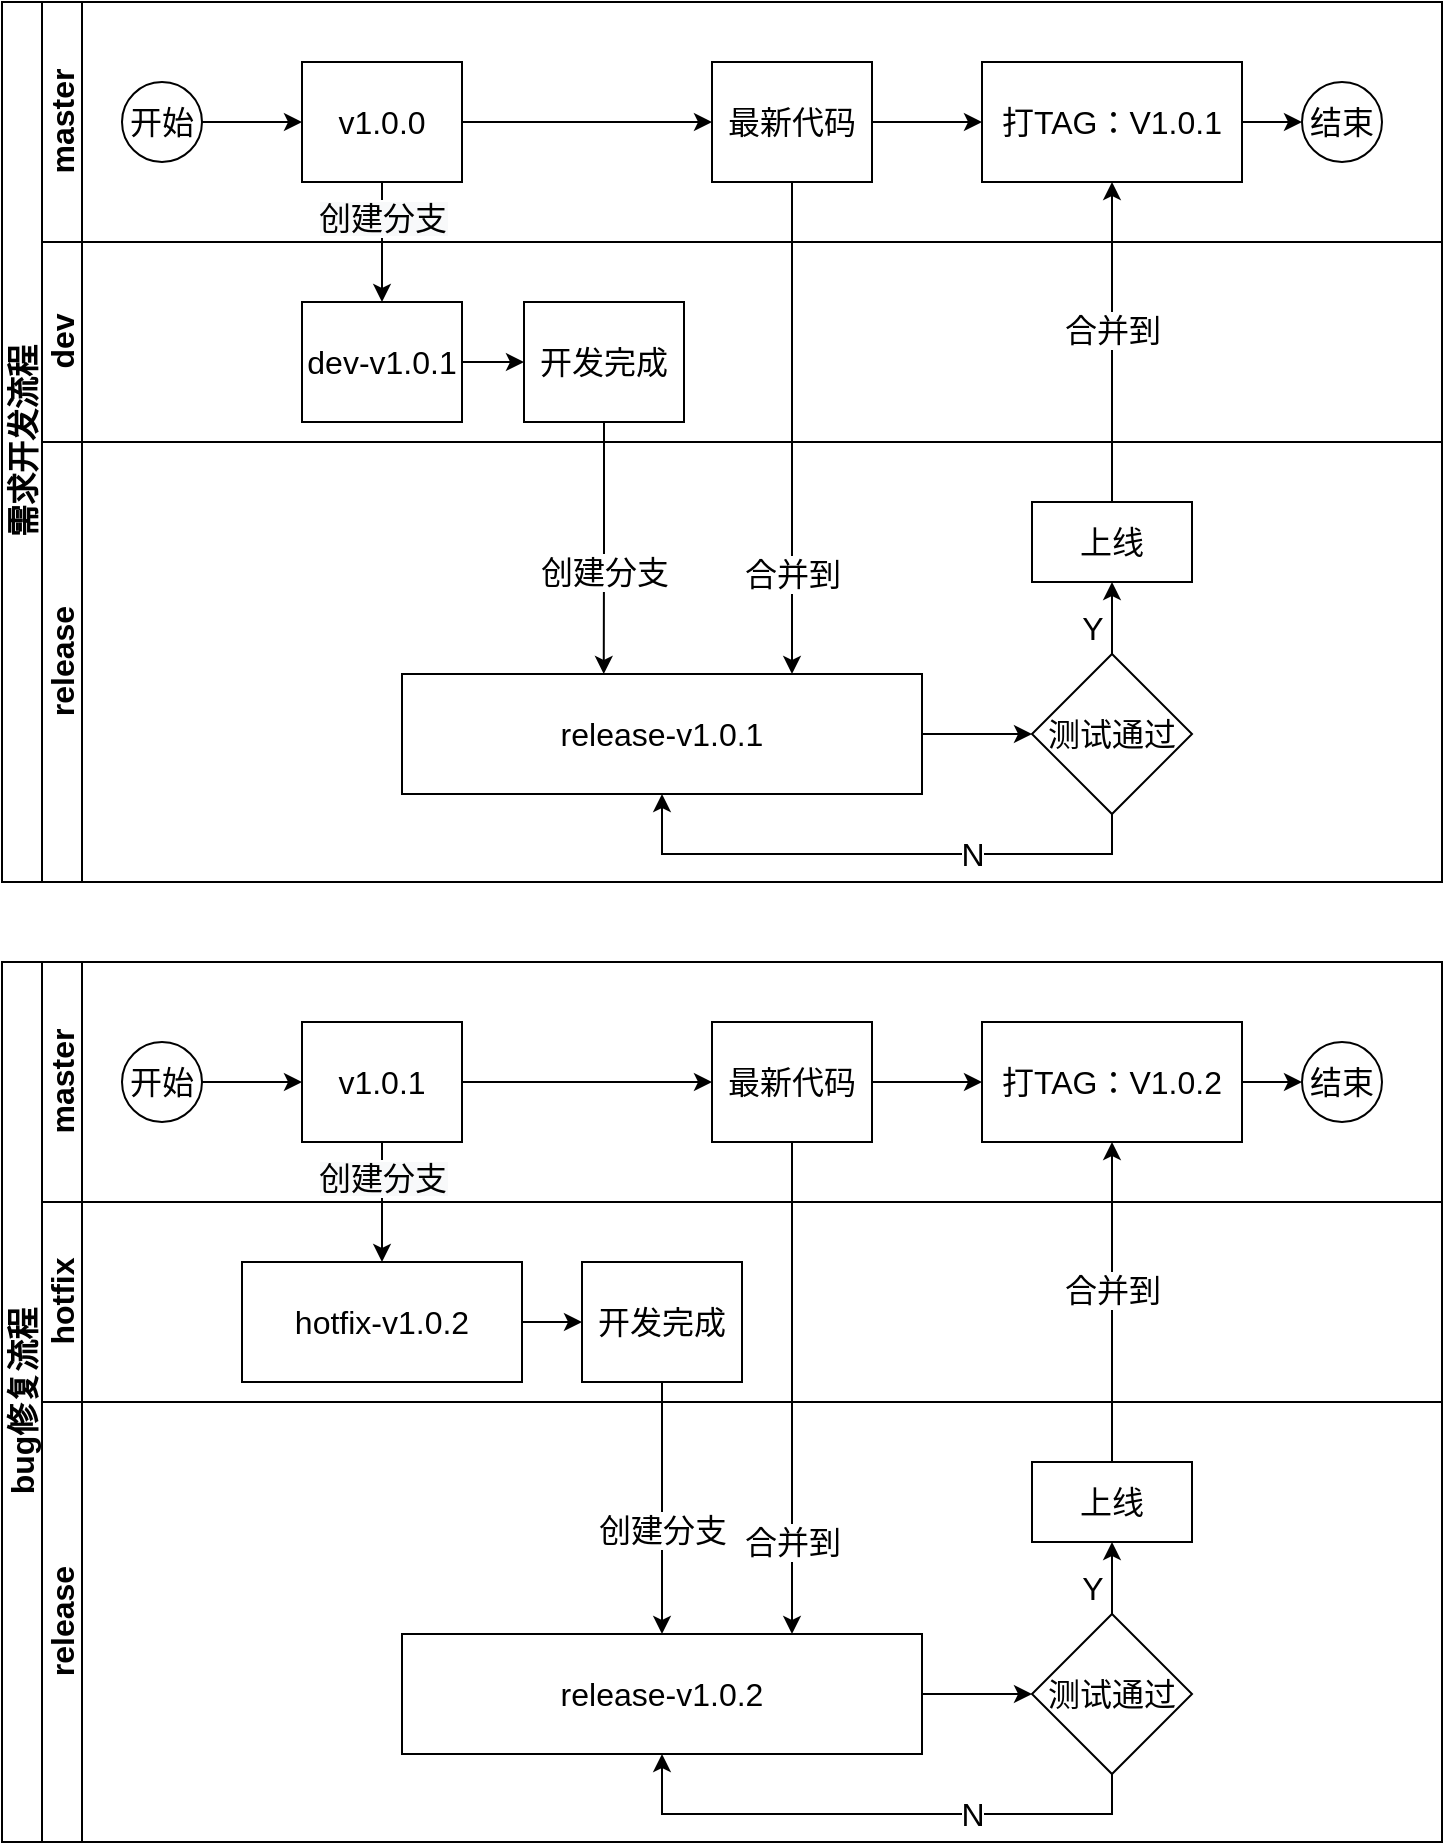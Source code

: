 <mxfile version="24.7.1" type="github" pages="3">
  <diagram name="git分支使用规范" id="rskQGRMWnrVDxciy7Viz">
    <mxGraphModel dx="398" dy="228" grid="1" gridSize="10" guides="1" tooltips="1" connect="1" arrows="1" fold="1" page="1" pageScale="1" pageWidth="827" pageHeight="1169" math="0" shadow="0">
      <root>
        <mxCell id="0" />
        <mxCell id="1" parent="0" />
        <mxCell id="04cMS3mD9hzl0nyuChfc-1" value="需求开发流程" style="swimlane;html=1;childLayout=stackLayout;resizeParent=1;resizeParentMax=0;horizontal=0;startSize=20;horizontalStack=0;fontSize=16;" parent="1" vertex="1">
          <mxGeometry x="20" y="20" width="720" height="440" as="geometry" />
        </mxCell>
        <mxCell id="04cMS3mD9hzl0nyuChfc-2" value="master" style="swimlane;html=1;startSize=20;horizontal=0;fontSize=16;" parent="04cMS3mD9hzl0nyuChfc-1" vertex="1">
          <mxGeometry x="20" width="700" height="120" as="geometry" />
        </mxCell>
        <mxCell id="04cMS3mD9hzl0nyuChfc-3" value="" style="edgeStyle=orthogonalEdgeStyle;rounded=0;orthogonalLoop=1;jettySize=auto;html=1;fontSize=16;" parent="04cMS3mD9hzl0nyuChfc-2" source="04cMS3mD9hzl0nyuChfc-4" target="04cMS3mD9hzl0nyuChfc-6" edge="1">
          <mxGeometry relative="1" as="geometry" />
        </mxCell>
        <mxCell id="04cMS3mD9hzl0nyuChfc-4" value="开始" style="ellipse;whiteSpace=wrap;html=1;fontSize=16;" parent="04cMS3mD9hzl0nyuChfc-2" vertex="1">
          <mxGeometry x="40" y="40" width="40" height="40" as="geometry" />
        </mxCell>
        <mxCell id="04cMS3mD9hzl0nyuChfc-5" style="edgeStyle=orthogonalEdgeStyle;rounded=0;orthogonalLoop=1;jettySize=auto;html=1;fontSize=16;" parent="04cMS3mD9hzl0nyuChfc-2" source="04cMS3mD9hzl0nyuChfc-6" target="04cMS3mD9hzl0nyuChfc-11" edge="1">
          <mxGeometry relative="1" as="geometry" />
        </mxCell>
        <mxCell id="04cMS3mD9hzl0nyuChfc-6" value="v1.0.0" style="rounded=0;whiteSpace=wrap;html=1;fontFamily=Helvetica;fontSize=16;fontColor=#000000;align=center;" parent="04cMS3mD9hzl0nyuChfc-2" vertex="1">
          <mxGeometry x="130" y="30" width="80" height="60" as="geometry" />
        </mxCell>
        <mxCell id="04cMS3mD9hzl0nyuChfc-7" value="" style="edgeStyle=orthogonalEdgeStyle;rounded=0;orthogonalLoop=1;jettySize=auto;html=1;fontSize=16;" parent="04cMS3mD9hzl0nyuChfc-2" source="04cMS3mD9hzl0nyuChfc-8" target="04cMS3mD9hzl0nyuChfc-9" edge="1">
          <mxGeometry relative="1" as="geometry">
            <mxPoint x="570" y="60" as="targetPoint" />
          </mxGeometry>
        </mxCell>
        <mxCell id="04cMS3mD9hzl0nyuChfc-8" value="打TAG：V1.0.1" style="rounded=0;whiteSpace=wrap;html=1;fontFamily=Helvetica;fontSize=16;fontColor=#000000;align=center;" parent="04cMS3mD9hzl0nyuChfc-2" vertex="1">
          <mxGeometry x="470" y="30" width="130" height="60" as="geometry" />
        </mxCell>
        <mxCell id="04cMS3mD9hzl0nyuChfc-9" value="结束" style="ellipse;whiteSpace=wrap;html=1;fontSize=16;" parent="04cMS3mD9hzl0nyuChfc-2" vertex="1">
          <mxGeometry x="630" y="40" width="40" height="40" as="geometry" />
        </mxCell>
        <mxCell id="04cMS3mD9hzl0nyuChfc-10" style="edgeStyle=orthogonalEdgeStyle;rounded=0;orthogonalLoop=1;jettySize=auto;html=1;fontSize=16;" parent="04cMS3mD9hzl0nyuChfc-2" source="04cMS3mD9hzl0nyuChfc-11" target="04cMS3mD9hzl0nyuChfc-8" edge="1">
          <mxGeometry relative="1" as="geometry" />
        </mxCell>
        <mxCell id="04cMS3mD9hzl0nyuChfc-11" value="最新代码" style="rounded=0;whiteSpace=wrap;html=1;fontFamily=Helvetica;fontSize=16;fontColor=#000000;align=center;" parent="04cMS3mD9hzl0nyuChfc-2" vertex="1">
          <mxGeometry x="335" y="30" width="80" height="60" as="geometry" />
        </mxCell>
        <mxCell id="04cMS3mD9hzl0nyuChfc-12" value="dev" style="swimlane;html=1;startSize=20;horizontal=0;fontSize=16;" parent="04cMS3mD9hzl0nyuChfc-1" vertex="1">
          <mxGeometry x="20" y="120" width="700" height="100" as="geometry" />
        </mxCell>
        <mxCell id="04cMS3mD9hzl0nyuChfc-13" style="edgeStyle=orthogonalEdgeStyle;rounded=0;orthogonalLoop=1;jettySize=auto;html=1;fontSize=16;" parent="04cMS3mD9hzl0nyuChfc-12" source="04cMS3mD9hzl0nyuChfc-14" target="04cMS3mD9hzl0nyuChfc-15" edge="1">
          <mxGeometry relative="1" as="geometry" />
        </mxCell>
        <mxCell id="04cMS3mD9hzl0nyuChfc-14" value="dev-v1.0.1" style="rounded=0;whiteSpace=wrap;html=1;fontFamily=Helvetica;fontSize=16;fontColor=#000000;align=center;" parent="04cMS3mD9hzl0nyuChfc-12" vertex="1">
          <mxGeometry x="130" y="30" width="80" height="60" as="geometry" />
        </mxCell>
        <mxCell id="04cMS3mD9hzl0nyuChfc-15" value="开发完成" style="rounded=0;whiteSpace=wrap;html=1;fontFamily=Helvetica;fontSize=16;fontColor=#000000;align=center;" parent="04cMS3mD9hzl0nyuChfc-12" vertex="1">
          <mxGeometry x="241" y="30" width="80" height="60" as="geometry" />
        </mxCell>
        <mxCell id="04cMS3mD9hzl0nyuChfc-16" value="release" style="swimlane;html=1;startSize=20;horizontal=0;fontSize=16;" parent="04cMS3mD9hzl0nyuChfc-1" vertex="1">
          <mxGeometry x="20" y="220" width="700" height="220" as="geometry" />
        </mxCell>
        <mxCell id="04cMS3mD9hzl0nyuChfc-17" value="release-v1.0.1" style="rounded=0;whiteSpace=wrap;html=1;fontFamily=Helvetica;fontSize=16;fontColor=#000000;align=center;" parent="04cMS3mD9hzl0nyuChfc-16" vertex="1">
          <mxGeometry x="180" y="116" width="260" height="60" as="geometry" />
        </mxCell>
        <mxCell id="04cMS3mD9hzl0nyuChfc-18" value="测试通过" style="rhombus;whiteSpace=wrap;html=1;fontColor=#000000;rounded=0;fontSize=16;" parent="04cMS3mD9hzl0nyuChfc-16" vertex="1">
          <mxGeometry x="495" y="106" width="80" height="80" as="geometry" />
        </mxCell>
        <mxCell id="04cMS3mD9hzl0nyuChfc-19" value="" style="edgeStyle=orthogonalEdgeStyle;rounded=0;orthogonalLoop=1;jettySize=auto;html=1;fontSize=16;" parent="04cMS3mD9hzl0nyuChfc-16" source="04cMS3mD9hzl0nyuChfc-17" target="04cMS3mD9hzl0nyuChfc-18" edge="1">
          <mxGeometry relative="1" as="geometry" />
        </mxCell>
        <mxCell id="04cMS3mD9hzl0nyuChfc-20" style="edgeStyle=orthogonalEdgeStyle;rounded=0;orthogonalLoop=1;jettySize=auto;html=1;entryX=0.5;entryY=1;entryDx=0;entryDy=0;exitX=0.5;exitY=1;exitDx=0;exitDy=0;fontSize=16;" parent="04cMS3mD9hzl0nyuChfc-16" source="04cMS3mD9hzl0nyuChfc-18" target="04cMS3mD9hzl0nyuChfc-17" edge="1">
          <mxGeometry relative="1" as="geometry" />
        </mxCell>
        <mxCell id="04cMS3mD9hzl0nyuChfc-21" value="N" style="edgeLabel;html=1;align=center;verticalAlign=middle;resizable=0;points=[];fontSize=16;" parent="04cMS3mD9hzl0nyuChfc-20" connectable="0" vertex="1">
          <mxGeometry x="-0.345" relative="1" as="geometry">
            <mxPoint as="offset" />
          </mxGeometry>
        </mxCell>
        <mxCell id="04cMS3mD9hzl0nyuChfc-22" value="上线" style="rounded=0;whiteSpace=wrap;html=1;fontFamily=Helvetica;fontSize=16;fontColor=#000000;align=center;" parent="04cMS3mD9hzl0nyuChfc-16" vertex="1">
          <mxGeometry x="495" y="30" width="80" height="40" as="geometry" />
        </mxCell>
        <mxCell id="04cMS3mD9hzl0nyuChfc-23" style="edgeStyle=orthogonalEdgeStyle;rounded=0;orthogonalLoop=1;jettySize=auto;html=1;fontSize=16;" parent="04cMS3mD9hzl0nyuChfc-16" source="04cMS3mD9hzl0nyuChfc-18" target="04cMS3mD9hzl0nyuChfc-22" edge="1">
          <mxGeometry relative="1" as="geometry">
            <mxPoint x="535" y="60" as="targetPoint" />
          </mxGeometry>
        </mxCell>
        <mxCell id="04cMS3mD9hzl0nyuChfc-24" value="Y" style="edgeLabel;html=1;align=center;verticalAlign=middle;resizable=0;points=[];fontSize=16;" parent="04cMS3mD9hzl0nyuChfc-23" connectable="0" vertex="1">
          <mxGeometry x="-0.353" y="1" relative="1" as="geometry">
            <mxPoint x="-9" y="1" as="offset" />
          </mxGeometry>
        </mxCell>
        <mxCell id="04cMS3mD9hzl0nyuChfc-25" style="edgeStyle=orthogonalEdgeStyle;rounded=0;orthogonalLoop=1;jettySize=auto;html=1;entryX=0.5;entryY=0;entryDx=0;entryDy=0;fontSize=16;" parent="04cMS3mD9hzl0nyuChfc-1" source="04cMS3mD9hzl0nyuChfc-6" target="04cMS3mD9hzl0nyuChfc-14" edge="1">
          <mxGeometry relative="1" as="geometry" />
        </mxCell>
        <mxCell id="04cMS3mD9hzl0nyuChfc-26" value="&lt;span style=&quot;background-color: rgb(248, 249, 250);&quot;&gt;创建分支&lt;/span&gt;" style="edgeLabel;html=1;align=center;verticalAlign=middle;resizable=0;points=[];fontSize=16;" parent="04cMS3mD9hzl0nyuChfc-25" connectable="0" vertex="1">
          <mxGeometry x="-0.424" relative="1" as="geometry">
            <mxPoint as="offset" />
          </mxGeometry>
        </mxCell>
        <mxCell id="04cMS3mD9hzl0nyuChfc-27" style="edgeStyle=orthogonalEdgeStyle;rounded=0;orthogonalLoop=1;jettySize=auto;html=1;fontSize=16;exitX=0.5;exitY=1;exitDx=0;exitDy=0;entryX=0.388;entryY=0;entryDx=0;entryDy=0;entryPerimeter=0;" parent="04cMS3mD9hzl0nyuChfc-1" source="04cMS3mD9hzl0nyuChfc-15" target="04cMS3mD9hzl0nyuChfc-17" edge="1">
          <mxGeometry relative="1" as="geometry">
            <mxPoint x="440" y="300" as="targetPoint" />
          </mxGeometry>
        </mxCell>
        <mxCell id="04cMS3mD9hzl0nyuChfc-28" value="创建分支" style="edgeLabel;html=1;align=center;verticalAlign=middle;resizable=0;points=[];fontSize=16;" parent="04cMS3mD9hzl0nyuChfc-27" connectable="0" vertex="1">
          <mxGeometry x="0.226" relative="1" as="geometry">
            <mxPoint y="-3" as="offset" />
          </mxGeometry>
        </mxCell>
        <mxCell id="04cMS3mD9hzl0nyuChfc-29" style="edgeStyle=orthogonalEdgeStyle;rounded=0;orthogonalLoop=1;jettySize=auto;html=1;fontSize=16;entryX=0.75;entryY=0;entryDx=0;entryDy=0;" parent="04cMS3mD9hzl0nyuChfc-1" source="04cMS3mD9hzl0nyuChfc-11" target="04cMS3mD9hzl0nyuChfc-17" edge="1">
          <mxGeometry relative="1" as="geometry">
            <mxPoint x="380" y="310" as="targetPoint" />
          </mxGeometry>
        </mxCell>
        <mxCell id="04cMS3mD9hzl0nyuChfc-30" value="合并到" style="edgeLabel;html=1;align=center;verticalAlign=middle;resizable=0;points=[];fontSize=16;" parent="04cMS3mD9hzl0nyuChfc-29" connectable="0" vertex="1">
          <mxGeometry x="-0.882" y="1" relative="1" as="geometry">
            <mxPoint x="-1" y="181" as="offset" />
          </mxGeometry>
        </mxCell>
        <mxCell id="04cMS3mD9hzl0nyuChfc-31" style="edgeStyle=orthogonalEdgeStyle;rounded=0;orthogonalLoop=1;jettySize=auto;html=1;fontSize=16;" parent="04cMS3mD9hzl0nyuChfc-1" source="04cMS3mD9hzl0nyuChfc-22" target="04cMS3mD9hzl0nyuChfc-8" edge="1">
          <mxGeometry relative="1" as="geometry" />
        </mxCell>
        <mxCell id="04cMS3mD9hzl0nyuChfc-32" value="合并到" style="edgeLabel;html=1;align=center;verticalAlign=middle;resizable=0;points=[];fontSize=16;" parent="04cMS3mD9hzl0nyuChfc-31" connectable="0" vertex="1">
          <mxGeometry x="0.079" relative="1" as="geometry">
            <mxPoint as="offset" />
          </mxGeometry>
        </mxCell>
        <mxCell id="04cMS3mD9hzl0nyuChfc-33" value="bug修复流程" style="swimlane;html=1;childLayout=stackLayout;resizeParent=1;resizeParentMax=0;horizontal=0;startSize=20;horizontalStack=0;fontSize=16;" parent="1" vertex="1">
          <mxGeometry x="20" y="500" width="720" height="440" as="geometry" />
        </mxCell>
        <mxCell id="04cMS3mD9hzl0nyuChfc-34" value="master" style="swimlane;html=1;startSize=20;horizontal=0;fontSize=16;" parent="04cMS3mD9hzl0nyuChfc-33" vertex="1">
          <mxGeometry x="20" width="700" height="120" as="geometry" />
        </mxCell>
        <mxCell id="04cMS3mD9hzl0nyuChfc-35" value="" style="edgeStyle=orthogonalEdgeStyle;rounded=0;orthogonalLoop=1;jettySize=auto;html=1;fontSize=16;" parent="04cMS3mD9hzl0nyuChfc-34" source="04cMS3mD9hzl0nyuChfc-36" target="04cMS3mD9hzl0nyuChfc-38" edge="1">
          <mxGeometry relative="1" as="geometry" />
        </mxCell>
        <mxCell id="04cMS3mD9hzl0nyuChfc-36" value="开始" style="ellipse;whiteSpace=wrap;html=1;fontSize=16;" parent="04cMS3mD9hzl0nyuChfc-34" vertex="1">
          <mxGeometry x="40" y="40" width="40" height="40" as="geometry" />
        </mxCell>
        <mxCell id="04cMS3mD9hzl0nyuChfc-37" style="edgeStyle=orthogonalEdgeStyle;rounded=0;orthogonalLoop=1;jettySize=auto;html=1;fontSize=16;" parent="04cMS3mD9hzl0nyuChfc-34" source="04cMS3mD9hzl0nyuChfc-38" target="04cMS3mD9hzl0nyuChfc-43" edge="1">
          <mxGeometry relative="1" as="geometry" />
        </mxCell>
        <mxCell id="04cMS3mD9hzl0nyuChfc-38" value="v1.0.1" style="rounded=0;whiteSpace=wrap;html=1;fontFamily=Helvetica;fontSize=16;fontColor=#000000;align=center;" parent="04cMS3mD9hzl0nyuChfc-34" vertex="1">
          <mxGeometry x="130" y="30" width="80" height="60" as="geometry" />
        </mxCell>
        <mxCell id="04cMS3mD9hzl0nyuChfc-39" value="" style="edgeStyle=orthogonalEdgeStyle;rounded=0;orthogonalLoop=1;jettySize=auto;html=1;fontSize=16;" parent="04cMS3mD9hzl0nyuChfc-34" source="04cMS3mD9hzl0nyuChfc-40" target="04cMS3mD9hzl0nyuChfc-41" edge="1">
          <mxGeometry relative="1" as="geometry">
            <mxPoint x="570" y="60" as="targetPoint" />
          </mxGeometry>
        </mxCell>
        <mxCell id="04cMS3mD9hzl0nyuChfc-40" value="打TAG：V1.0.2" style="rounded=0;whiteSpace=wrap;html=1;fontFamily=Helvetica;fontSize=16;fontColor=#000000;align=center;" parent="04cMS3mD9hzl0nyuChfc-34" vertex="1">
          <mxGeometry x="470" y="30" width="130" height="60" as="geometry" />
        </mxCell>
        <mxCell id="04cMS3mD9hzl0nyuChfc-41" value="结束" style="ellipse;whiteSpace=wrap;html=1;fontSize=16;" parent="04cMS3mD9hzl0nyuChfc-34" vertex="1">
          <mxGeometry x="630" y="40" width="40" height="40" as="geometry" />
        </mxCell>
        <mxCell id="04cMS3mD9hzl0nyuChfc-42" style="edgeStyle=orthogonalEdgeStyle;rounded=0;orthogonalLoop=1;jettySize=auto;html=1;fontSize=16;" parent="04cMS3mD9hzl0nyuChfc-34" source="04cMS3mD9hzl0nyuChfc-43" target="04cMS3mD9hzl0nyuChfc-40" edge="1">
          <mxGeometry relative="1" as="geometry" />
        </mxCell>
        <mxCell id="04cMS3mD9hzl0nyuChfc-43" value="最新代码" style="rounded=0;whiteSpace=wrap;html=1;fontFamily=Helvetica;fontSize=16;fontColor=#000000;align=center;" parent="04cMS3mD9hzl0nyuChfc-34" vertex="1">
          <mxGeometry x="335" y="30" width="80" height="60" as="geometry" />
        </mxCell>
        <mxCell id="04cMS3mD9hzl0nyuChfc-44" value="hotfix" style="swimlane;html=1;startSize=20;horizontal=0;fontSize=16;" parent="04cMS3mD9hzl0nyuChfc-33" vertex="1">
          <mxGeometry x="20" y="120" width="700" height="100" as="geometry" />
        </mxCell>
        <mxCell id="04cMS3mD9hzl0nyuChfc-45" style="edgeStyle=orthogonalEdgeStyle;rounded=0;orthogonalLoop=1;jettySize=auto;html=1;fontSize=16;" parent="04cMS3mD9hzl0nyuChfc-44" source="04cMS3mD9hzl0nyuChfc-46" target="04cMS3mD9hzl0nyuChfc-47" edge="1">
          <mxGeometry relative="1" as="geometry" />
        </mxCell>
        <mxCell id="04cMS3mD9hzl0nyuChfc-46" value="hotfix-v1.0.2" style="rounded=0;whiteSpace=wrap;html=1;fontFamily=Helvetica;fontSize=16;fontColor=#000000;align=center;" parent="04cMS3mD9hzl0nyuChfc-44" vertex="1">
          <mxGeometry x="100" y="30" width="140" height="60" as="geometry" />
        </mxCell>
        <mxCell id="04cMS3mD9hzl0nyuChfc-47" value="开发完成" style="rounded=0;whiteSpace=wrap;html=1;fontFamily=Helvetica;fontSize=16;fontColor=#000000;align=center;" parent="04cMS3mD9hzl0nyuChfc-44" vertex="1">
          <mxGeometry x="270" y="30" width="80" height="60" as="geometry" />
        </mxCell>
        <mxCell id="04cMS3mD9hzl0nyuChfc-48" value="release" style="swimlane;html=1;startSize=20;horizontal=0;fontSize=16;" parent="04cMS3mD9hzl0nyuChfc-33" vertex="1">
          <mxGeometry x="20" y="220" width="700" height="220" as="geometry" />
        </mxCell>
        <mxCell id="04cMS3mD9hzl0nyuChfc-49" value="release-v1.0.2" style="rounded=0;whiteSpace=wrap;html=1;fontFamily=Helvetica;fontSize=16;fontColor=#000000;align=center;" parent="04cMS3mD9hzl0nyuChfc-48" vertex="1">
          <mxGeometry x="180" y="116" width="260" height="60" as="geometry" />
        </mxCell>
        <mxCell id="04cMS3mD9hzl0nyuChfc-50" value="测试通过" style="rhombus;whiteSpace=wrap;html=1;fontColor=#000000;rounded=0;fontSize=16;" parent="04cMS3mD9hzl0nyuChfc-48" vertex="1">
          <mxGeometry x="495" y="106" width="80" height="80" as="geometry" />
        </mxCell>
        <mxCell id="04cMS3mD9hzl0nyuChfc-51" value="" style="edgeStyle=orthogonalEdgeStyle;rounded=0;orthogonalLoop=1;jettySize=auto;html=1;fontSize=16;" parent="04cMS3mD9hzl0nyuChfc-48" source="04cMS3mD9hzl0nyuChfc-49" target="04cMS3mD9hzl0nyuChfc-50" edge="1">
          <mxGeometry relative="1" as="geometry" />
        </mxCell>
        <mxCell id="04cMS3mD9hzl0nyuChfc-52" style="edgeStyle=orthogonalEdgeStyle;rounded=0;orthogonalLoop=1;jettySize=auto;html=1;entryX=0.5;entryY=1;entryDx=0;entryDy=0;exitX=0.5;exitY=1;exitDx=0;exitDy=0;fontSize=16;" parent="04cMS3mD9hzl0nyuChfc-48" source="04cMS3mD9hzl0nyuChfc-50" target="04cMS3mD9hzl0nyuChfc-49" edge="1">
          <mxGeometry relative="1" as="geometry" />
        </mxCell>
        <mxCell id="04cMS3mD9hzl0nyuChfc-53" value="N" style="edgeLabel;html=1;align=center;verticalAlign=middle;resizable=0;points=[];fontSize=16;" parent="04cMS3mD9hzl0nyuChfc-52" connectable="0" vertex="1">
          <mxGeometry x="-0.345" relative="1" as="geometry">
            <mxPoint as="offset" />
          </mxGeometry>
        </mxCell>
        <mxCell id="04cMS3mD9hzl0nyuChfc-54" value="上线" style="rounded=0;whiteSpace=wrap;html=1;fontFamily=Helvetica;fontSize=16;fontColor=#000000;align=center;" parent="04cMS3mD9hzl0nyuChfc-48" vertex="1">
          <mxGeometry x="495" y="30" width="80" height="40" as="geometry" />
        </mxCell>
        <mxCell id="04cMS3mD9hzl0nyuChfc-55" style="edgeStyle=orthogonalEdgeStyle;rounded=0;orthogonalLoop=1;jettySize=auto;html=1;fontSize=16;" parent="04cMS3mD9hzl0nyuChfc-48" source="04cMS3mD9hzl0nyuChfc-50" target="04cMS3mD9hzl0nyuChfc-54" edge="1">
          <mxGeometry relative="1" as="geometry">
            <mxPoint x="535" y="60" as="targetPoint" />
          </mxGeometry>
        </mxCell>
        <mxCell id="04cMS3mD9hzl0nyuChfc-56" value="Y" style="edgeLabel;html=1;align=center;verticalAlign=middle;resizable=0;points=[];fontSize=16;" parent="04cMS3mD9hzl0nyuChfc-55" connectable="0" vertex="1">
          <mxGeometry x="-0.353" y="1" relative="1" as="geometry">
            <mxPoint x="-9" y="1" as="offset" />
          </mxGeometry>
        </mxCell>
        <mxCell id="04cMS3mD9hzl0nyuChfc-57" style="edgeStyle=orthogonalEdgeStyle;rounded=0;orthogonalLoop=1;jettySize=auto;html=1;entryX=0.5;entryY=0;entryDx=0;entryDy=0;fontSize=16;" parent="04cMS3mD9hzl0nyuChfc-33" source="04cMS3mD9hzl0nyuChfc-38" target="04cMS3mD9hzl0nyuChfc-46" edge="1">
          <mxGeometry relative="1" as="geometry" />
        </mxCell>
        <mxCell id="04cMS3mD9hzl0nyuChfc-58" value="&lt;span style=&quot;background-color: rgb(248, 249, 250);&quot;&gt;创建分支&lt;/span&gt;" style="edgeLabel;html=1;align=center;verticalAlign=middle;resizable=0;points=[];fontSize=16;" parent="04cMS3mD9hzl0nyuChfc-57" connectable="0" vertex="1">
          <mxGeometry x="-0.424" relative="1" as="geometry">
            <mxPoint as="offset" />
          </mxGeometry>
        </mxCell>
        <mxCell id="04cMS3mD9hzl0nyuChfc-59" style="edgeStyle=orthogonalEdgeStyle;rounded=0;orthogonalLoop=1;jettySize=auto;html=1;fontSize=16;exitX=0.5;exitY=1;exitDx=0;exitDy=0;entryX=0.5;entryY=0;entryDx=0;entryDy=0;" parent="04cMS3mD9hzl0nyuChfc-33" source="04cMS3mD9hzl0nyuChfc-47" target="04cMS3mD9hzl0nyuChfc-49" edge="1">
          <mxGeometry relative="1" as="geometry">
            <mxPoint x="440" y="300" as="targetPoint" />
          </mxGeometry>
        </mxCell>
        <mxCell id="04cMS3mD9hzl0nyuChfc-60" value="创建分支" style="edgeLabel;html=1;align=center;verticalAlign=middle;resizable=0;points=[];fontSize=16;" parent="04cMS3mD9hzl0nyuChfc-59" connectable="0" vertex="1">
          <mxGeometry x="0.226" relative="1" as="geometry">
            <mxPoint y="-3" as="offset" />
          </mxGeometry>
        </mxCell>
        <mxCell id="04cMS3mD9hzl0nyuChfc-61" style="edgeStyle=orthogonalEdgeStyle;rounded=0;orthogonalLoop=1;jettySize=auto;html=1;fontSize=16;entryX=0.75;entryY=0;entryDx=0;entryDy=0;" parent="04cMS3mD9hzl0nyuChfc-33" source="04cMS3mD9hzl0nyuChfc-43" target="04cMS3mD9hzl0nyuChfc-49" edge="1">
          <mxGeometry relative="1" as="geometry">
            <mxPoint x="300" y="310" as="targetPoint" />
          </mxGeometry>
        </mxCell>
        <mxCell id="sAHrR6sah8qVuX92k9uk-2" value="&lt;font style=&quot;font-size: 16px;&quot;&gt;合并到&lt;/font&gt;" style="edgeLabel;html=1;align=center;verticalAlign=middle;resizable=0;points=[];" vertex="1" connectable="0" parent="04cMS3mD9hzl0nyuChfc-61">
          <mxGeometry x="0.62" relative="1" as="geometry">
            <mxPoint as="offset" />
          </mxGeometry>
        </mxCell>
        <mxCell id="04cMS3mD9hzl0nyuChfc-63" style="edgeStyle=orthogonalEdgeStyle;rounded=0;orthogonalLoop=1;jettySize=auto;html=1;fontSize=16;" parent="04cMS3mD9hzl0nyuChfc-33" source="04cMS3mD9hzl0nyuChfc-54" target="04cMS3mD9hzl0nyuChfc-40" edge="1">
          <mxGeometry relative="1" as="geometry" />
        </mxCell>
        <mxCell id="04cMS3mD9hzl0nyuChfc-64" value="合并到" style="edgeLabel;html=1;align=center;verticalAlign=middle;resizable=0;points=[];fontSize=16;" parent="04cMS3mD9hzl0nyuChfc-63" connectable="0" vertex="1">
          <mxGeometry x="0.079" relative="1" as="geometry">
            <mxPoint as="offset" />
          </mxGeometry>
        </mxCell>
      </root>
    </mxGraphModel>
  </diagram>
  <diagram id="eTn2JK1tleEb0GhrLIuL" name="研发流程">
    <mxGraphModel dx="989" dy="-603" grid="1" gridSize="10" guides="1" tooltips="1" connect="1" arrows="1" fold="1" page="1" pageScale="1" pageWidth="827" pageHeight="1169" math="0" shadow="0">
      <root>
        <mxCell id="0" />
        <mxCell id="1" parent="0" />
        <mxCell id="0FeO4mIQgfYYwaEWf6h8-25" value="研发流程" style="swimlane;html=1;childLayout=stackLayout;resizeParent=1;resizeParentMax=0;horizontal=0;startSize=20;horizontalStack=0;" vertex="1" parent="1">
          <mxGeometry x="59" y="1250" width="710" height="400" as="geometry" />
        </mxCell>
        <mxCell id="0FeO4mIQgfYYwaEWf6h8-26" value="产品" style="swimlane;html=1;startSize=20;horizontal=0;" vertex="1" parent="0FeO4mIQgfYYwaEWf6h8-25">
          <mxGeometry x="20" width="690" height="120" as="geometry" />
        </mxCell>
        <mxCell id="0FeO4mIQgfYYwaEWf6h8-27" style="edgeStyle=orthogonalEdgeStyle;rounded=0;orthogonalLoop=1;jettySize=auto;html=1;" edge="1" parent="0FeO4mIQgfYYwaEWf6h8-26" source="0FeO4mIQgfYYwaEWf6h8-28" target="0FeO4mIQgfYYwaEWf6h8-29">
          <mxGeometry relative="1" as="geometry" />
        </mxCell>
        <mxCell id="0FeO4mIQgfYYwaEWf6h8-28" value="提出需求" style="rounded=0;whiteSpace=wrap;html=1;fontFamily=Helvetica;fontSize=12;fontColor=#000000;align=center;" vertex="1" parent="0FeO4mIQgfYYwaEWf6h8-26">
          <mxGeometry x="30" y="10" width="80" height="20" as="geometry" />
        </mxCell>
        <mxCell id="0FeO4mIQgfYYwaEWf6h8-29" value="PRD评审" style="rounded=0;whiteSpace=wrap;html=1;fontFamily=Helvetica;fontSize=12;align=center;fillColor=#fff2cc;strokeColor=#d6b656;" vertex="1" parent="0FeO4mIQgfYYwaEWf6h8-26">
          <mxGeometry x="30" y="80" width="80" height="20" as="geometry" />
        </mxCell>
        <mxCell id="0FeO4mIQgfYYwaEWf6h8-30" value="PRD" style="shape=document;whiteSpace=wrap;html=1;boundedLbl=1;fillColor=#dae8fc;strokeColor=#6c8ebf;" vertex="1" parent="0FeO4mIQgfYYwaEWf6h8-26">
          <mxGeometry x="160" y="10" width="50" height="30" as="geometry" />
        </mxCell>
        <mxCell id="0FeO4mIQgfYYwaEWf6h8-31" value="" style="endArrow=none;dashed=1;html=1;rounded=0;" edge="1" parent="0FeO4mIQgfYYwaEWf6h8-26" source="0FeO4mIQgfYYwaEWf6h8-28" target="0FeO4mIQgfYYwaEWf6h8-30">
          <mxGeometry width="50" height="50" relative="1" as="geometry">
            <mxPoint x="130" y="70" as="sourcePoint" />
            <mxPoint x="180" y="20" as="targetPoint" />
          </mxGeometry>
        </mxCell>
        <mxCell id="0FeO4mIQgfYYwaEWf6h8-32" value="产品验收" style="rounded=0;whiteSpace=wrap;html=1;fontFamily=Helvetica;fontSize=12;fontColor=#000000;align=center;" vertex="1" parent="0FeO4mIQgfYYwaEWf6h8-26">
          <mxGeometry x="550" y="40" width="80" height="20" as="geometry" />
        </mxCell>
        <mxCell id="0FeO4mIQgfYYwaEWf6h8-33" value="开发" style="swimlane;html=1;startSize=20;horizontal=0;" vertex="1" parent="0FeO4mIQgfYYwaEWf6h8-25">
          <mxGeometry x="20" y="120" width="690" height="120" as="geometry" />
        </mxCell>
        <mxCell id="0FeO4mIQgfYYwaEWf6h8-34" value="代码开发" style="rounded=0;whiteSpace=wrap;html=1;fontFamily=Helvetica;fontSize=12;fontColor=#000000;align=center;" vertex="1" parent="0FeO4mIQgfYYwaEWf6h8-33">
          <mxGeometry x="250" y="50" width="80" height="20" as="geometry" />
        </mxCell>
        <mxCell id="0FeO4mIQgfYYwaEWf6h8-35" value="bug修复" style="rounded=0;whiteSpace=wrap;html=1;fontFamily=Helvetica;fontSize=12;fontColor=#000000;align=center;" vertex="1" parent="0FeO4mIQgfYYwaEWf6h8-33">
          <mxGeometry x="480" y="40" width="80" height="60" as="geometry" />
        </mxCell>
        <mxCell id="0FeO4mIQgfYYwaEWf6h8-36" value="项目总结" style="rounded=0;whiteSpace=wrap;html=1;fontFamily=Helvetica;fontSize=12;align=center;fillColor=#fff2cc;strokeColor=#d6b656;" vertex="1" parent="0FeO4mIQgfYYwaEWf6h8-33">
          <mxGeometry x="590" y="70" width="80" height="20" as="geometry" />
        </mxCell>
        <mxCell id="0FeO4mIQgfYYwaEWf6h8-37" value="系统设计" style="rounded=0;whiteSpace=wrap;html=1;fontFamily=Helvetica;fontSize=12;fontColor=#000000;align=center;" vertex="1" parent="0FeO4mIQgfYYwaEWf6h8-33">
          <mxGeometry x="50" y="50" width="80" height="20" as="geometry" />
        </mxCell>
        <mxCell id="0FeO4mIQgfYYwaEWf6h8-38" style="edgeStyle=orthogonalEdgeStyle;rounded=0;orthogonalLoop=1;jettySize=auto;html=1;" edge="1" parent="0FeO4mIQgfYYwaEWf6h8-33" source="0FeO4mIQgfYYwaEWf6h8-39" target="0FeO4mIQgfYYwaEWf6h8-34">
          <mxGeometry relative="1" as="geometry" />
        </mxCell>
        <mxCell id="0FeO4mIQgfYYwaEWf6h8-39" value="ERD评审" style="rounded=0;whiteSpace=wrap;html=1;fontFamily=Helvetica;fontSize=12;align=center;fillColor=#fff2cc;strokeColor=#d6b656;" vertex="1" parent="0FeO4mIQgfYYwaEWf6h8-33">
          <mxGeometry x="150" y="50" width="80" height="20" as="geometry" />
        </mxCell>
        <mxCell id="0FeO4mIQgfYYwaEWf6h8-40" value="" style="edgeStyle=orthogonalEdgeStyle;rounded=0;orthogonalLoop=1;jettySize=auto;html=1;" edge="1" parent="0FeO4mIQgfYYwaEWf6h8-33" source="0FeO4mIQgfYYwaEWf6h8-37" target="0FeO4mIQgfYYwaEWf6h8-39">
          <mxGeometry relative="1" as="geometry" />
        </mxCell>
        <mxCell id="0FeO4mIQgfYYwaEWf6h8-41" value="ERD" style="shape=document;whiteSpace=wrap;html=1;boundedLbl=1;fillColor=#dae8fc;strokeColor=#6c8ebf;" vertex="1" parent="0FeO4mIQgfYYwaEWf6h8-33">
          <mxGeometry x="110" y="90" width="50" height="30" as="geometry" />
        </mxCell>
        <mxCell id="0FeO4mIQgfYYwaEWf6h8-42" value="" style="endArrow=none;dashed=1;html=1;rounded=0;" edge="1" parent="0FeO4mIQgfYYwaEWf6h8-33" source="0FeO4mIQgfYYwaEWf6h8-37" target="0FeO4mIQgfYYwaEWf6h8-41">
          <mxGeometry width="50" height="50" relative="1" as="geometry">
            <mxPoint x="50" y="89.999" as="sourcePoint" />
            <mxPoint x="100" y="92.173" as="targetPoint" />
          </mxGeometry>
        </mxCell>
        <mxCell id="0FeO4mIQgfYYwaEWf6h8-43" value="联调" style="rounded=0;whiteSpace=wrap;html=1;fontFamily=Helvetica;fontSize=12;fontColor=#000000;align=center;" vertex="1" parent="0FeO4mIQgfYYwaEWf6h8-33">
          <mxGeometry x="250" y="90" width="80" height="20" as="geometry" />
        </mxCell>
        <mxCell id="0FeO4mIQgfYYwaEWf6h8-44" value="" style="edgeStyle=orthogonalEdgeStyle;rounded=0;orthogonalLoop=1;jettySize=auto;html=1;" edge="1" parent="0FeO4mIQgfYYwaEWf6h8-33" source="0FeO4mIQgfYYwaEWf6h8-34" target="0FeO4mIQgfYYwaEWf6h8-43">
          <mxGeometry relative="1" as="geometry" />
        </mxCell>
        <mxCell id="0FeO4mIQgfYYwaEWf6h8-45" value="发布上线" style="rounded=0;whiteSpace=wrap;html=1;fontFamily=Helvetica;fontSize=12;fontColor=#000000;align=center;" vertex="1" parent="0FeO4mIQgfYYwaEWf6h8-33">
          <mxGeometry x="590" y="10" width="80" height="20" as="geometry" />
        </mxCell>
        <mxCell id="0FeO4mIQgfYYwaEWf6h8-46" value="" style="edgeStyle=orthogonalEdgeStyle;rounded=0;orthogonalLoop=1;jettySize=auto;html=1;" edge="1" parent="0FeO4mIQgfYYwaEWf6h8-33" source="0FeO4mIQgfYYwaEWf6h8-45" target="0FeO4mIQgfYYwaEWf6h8-36">
          <mxGeometry relative="1" as="geometry" />
        </mxCell>
        <mxCell id="0FeO4mIQgfYYwaEWf6h8-47" value="提测单" style="shape=document;whiteSpace=wrap;html=1;boundedLbl=1;fillColor=#dae8fc;strokeColor=#6c8ebf;" vertex="1" parent="0FeO4mIQgfYYwaEWf6h8-33">
          <mxGeometry x="390" y="30" width="54" height="30" as="geometry" />
        </mxCell>
        <mxCell id="0FeO4mIQgfYYwaEWf6h8-48" value="" style="endArrow=none;dashed=1;html=1;rounded=0;" edge="1" parent="0FeO4mIQgfYYwaEWf6h8-33" target="0FeO4mIQgfYYwaEWf6h8-47">
          <mxGeometry width="50" height="50" relative="1" as="geometry">
            <mxPoint x="370" y="140" as="sourcePoint" />
            <mxPoint x="420" y="70" as="targetPoint" />
          </mxGeometry>
        </mxCell>
        <mxCell id="0FeO4mIQgfYYwaEWf6h8-49" value="测试" style="swimlane;html=1;startSize=20;horizontal=0;" vertex="1" parent="0FeO4mIQgfYYwaEWf6h8-25">
          <mxGeometry x="20" y="240" width="690" height="160" as="geometry" />
        </mxCell>
        <mxCell id="0FeO4mIQgfYYwaEWf6h8-50" value="编写测试用例" style="rounded=0;whiteSpace=wrap;html=1;fontFamily=Helvetica;fontSize=12;fontColor=#000000;align=center;" vertex="1" parent="0FeO4mIQgfYYwaEWf6h8-49">
          <mxGeometry x="60" y="75" width="80" height="20" as="geometry" />
        </mxCell>
        <mxCell id="0FeO4mIQgfYYwaEWf6h8-51" value="测试" style="rounded=0;whiteSpace=wrap;html=1;fontFamily=Helvetica;fontSize=12;fontColor=#000000;align=center;" vertex="1" parent="0FeO4mIQgfYYwaEWf6h8-49">
          <mxGeometry x="400" y="40" width="80" height="60" as="geometry" />
        </mxCell>
        <mxCell id="0FeO4mIQgfYYwaEWf6h8-52" value="用例评审" style="rounded=0;whiteSpace=wrap;html=1;fontFamily=Helvetica;fontSize=12;align=center;fillColor=#fff2cc;strokeColor=#d6b656;" vertex="1" parent="0FeO4mIQgfYYwaEWf6h8-49">
          <mxGeometry x="240" y="75" width="80" height="20" as="geometry" />
        </mxCell>
        <mxCell id="0FeO4mIQgfYYwaEWf6h8-53" style="edgeStyle=orthogonalEdgeStyle;rounded=0;orthogonalLoop=1;jettySize=auto;html=1;entryX=0;entryY=0.75;entryDx=0;entryDy=0;" edge="1" parent="0FeO4mIQgfYYwaEWf6h8-49" source="0FeO4mIQgfYYwaEWf6h8-52" target="0FeO4mIQgfYYwaEWf6h8-51">
          <mxGeometry relative="1" as="geometry" />
        </mxCell>
        <mxCell id="0FeO4mIQgfYYwaEWf6h8-54" value="" style="edgeStyle=orthogonalEdgeStyle;rounded=0;orthogonalLoop=1;jettySize=auto;html=1;" edge="1" parent="0FeO4mIQgfYYwaEWf6h8-49" source="0FeO4mIQgfYYwaEWf6h8-50" target="0FeO4mIQgfYYwaEWf6h8-52">
          <mxGeometry relative="1" as="geometry" />
        </mxCell>
        <mxCell id="0FeO4mIQgfYYwaEWf6h8-55" value="测试报告" style="shape=document;whiteSpace=wrap;html=1;boundedLbl=1;fillColor=#dae8fc;strokeColor=#6c8ebf;" vertex="1" parent="0FeO4mIQgfYYwaEWf6h8-49">
          <mxGeometry x="320" y="120" width="54" height="30" as="geometry" />
        </mxCell>
        <mxCell id="0FeO4mIQgfYYwaEWf6h8-56" value="" style="endArrow=none;dashed=1;html=1;rounded=0;" edge="1" parent="0FeO4mIQgfYYwaEWf6h8-49" source="0FeO4mIQgfYYwaEWf6h8-55" target="0FeO4mIQgfYYwaEWf6h8-51">
          <mxGeometry width="50" height="50" relative="1" as="geometry">
            <mxPoint x="390" y="160" as="sourcePoint" />
            <mxPoint x="440" y="110" as="targetPoint" />
          </mxGeometry>
        </mxCell>
        <mxCell id="0FeO4mIQgfYYwaEWf6h8-57" style="edgeStyle=orthogonalEdgeStyle;rounded=0;orthogonalLoop=1;jettySize=auto;html=1;entryX=0;entryY=0.25;entryDx=0;entryDy=0;" edge="1" parent="0FeO4mIQgfYYwaEWf6h8-25" source="0FeO4mIQgfYYwaEWf6h8-43" target="0FeO4mIQgfYYwaEWf6h8-51">
          <mxGeometry relative="1" as="geometry" />
        </mxCell>
        <mxCell id="0FeO4mIQgfYYwaEWf6h8-58" value="提测" style="edgeLabel;html=1;align=center;verticalAlign=middle;resizable=0;points=[];labelBackgroundColor=#FFE599;fontColor=#FF0000;fontStyle=1;fontSize=18;" connectable="0" vertex="1" parent="0FeO4mIQgfYYwaEWf6h8-57">
          <mxGeometry x="-0.657" y="1" relative="1" as="geometry">
            <mxPoint x="15" y="41" as="offset" />
          </mxGeometry>
        </mxCell>
        <mxCell id="0FeO4mIQgfYYwaEWf6h8-59" style="edgeStyle=orthogonalEdgeStyle;rounded=0;orthogonalLoop=1;jettySize=auto;html=1;exitX=1;exitY=0.5;exitDx=0;exitDy=0;" edge="1" parent="0FeO4mIQgfYYwaEWf6h8-25" source="0FeO4mIQgfYYwaEWf6h8-51" target="0FeO4mIQgfYYwaEWf6h8-35">
          <mxGeometry relative="1" as="geometry">
            <mxPoint x="550" y="210" as="targetPoint" />
          </mxGeometry>
        </mxCell>
        <mxCell id="0FeO4mIQgfYYwaEWf6h8-60" value="发现bug" style="edgeLabel;html=1;align=center;verticalAlign=middle;resizable=0;points=[];" connectable="0" vertex="1" parent="0FeO4mIQgfYYwaEWf6h8-59">
          <mxGeometry x="0.015" relative="1" as="geometry">
            <mxPoint y="-7" as="offset" />
          </mxGeometry>
        </mxCell>
        <mxCell id="0FeO4mIQgfYYwaEWf6h8-61" style="edgeStyle=orthogonalEdgeStyle;rounded=0;orthogonalLoop=1;jettySize=auto;html=1;entryX=0.75;entryY=0;entryDx=0;entryDy=0;exitX=0;exitY=0.5;exitDx=0;exitDy=0;" edge="1" parent="0FeO4mIQgfYYwaEWf6h8-25" source="0FeO4mIQgfYYwaEWf6h8-35" target="0FeO4mIQgfYYwaEWf6h8-51">
          <mxGeometry relative="1" as="geometry" />
        </mxCell>
        <mxCell id="0FeO4mIQgfYYwaEWf6h8-62" value="提交测试" style="edgeLabel;html=1;align=center;verticalAlign=middle;resizable=0;points=[];" connectable="0" vertex="1" parent="0FeO4mIQgfYYwaEWf6h8-61">
          <mxGeometry relative="1" as="geometry">
            <mxPoint as="offset" />
          </mxGeometry>
        </mxCell>
        <mxCell id="0FeO4mIQgfYYwaEWf6h8-63" style="edgeStyle=orthogonalEdgeStyle;rounded=0;orthogonalLoop=1;jettySize=auto;html=1;" edge="1" parent="0FeO4mIQgfYYwaEWf6h8-25" source="0FeO4mIQgfYYwaEWf6h8-29" target="0FeO4mIQgfYYwaEWf6h8-37">
          <mxGeometry relative="1" as="geometry">
            <Array as="points">
              <mxPoint x="90" y="140" />
              <mxPoint x="110" y="140" />
            </Array>
          </mxGeometry>
        </mxCell>
        <mxCell id="0FeO4mIQgfYYwaEWf6h8-64" style="edgeStyle=orthogonalEdgeStyle;rounded=0;orthogonalLoop=1;jettySize=auto;html=1;entryX=0;entryY=0.5;entryDx=0;entryDy=0;" edge="1" parent="0FeO4mIQgfYYwaEWf6h8-25" source="0FeO4mIQgfYYwaEWf6h8-29" target="0FeO4mIQgfYYwaEWf6h8-50">
          <mxGeometry relative="1" as="geometry">
            <Array as="points">
              <mxPoint x="90" y="140" />
              <mxPoint x="60" y="140" />
              <mxPoint x="60" y="325" />
            </Array>
          </mxGeometry>
        </mxCell>
        <mxCell id="0FeO4mIQgfYYwaEWf6h8-65" value="" style="edgeStyle=orthogonalEdgeStyle;rounded=0;orthogonalLoop=1;jettySize=auto;html=1;exitX=0.5;exitY=1;exitDx=0;exitDy=0;entryX=0.25;entryY=1;entryDx=0;entryDy=0;" edge="1" parent="0FeO4mIQgfYYwaEWf6h8-25" source="0FeO4mIQgfYYwaEWf6h8-51" target="0FeO4mIQgfYYwaEWf6h8-32">
          <mxGeometry relative="1" as="geometry" />
        </mxCell>
        <mxCell id="0FeO4mIQgfYYwaEWf6h8-66" value="测试通过" style="edgeLabel;html=1;align=center;verticalAlign=middle;resizable=0;points=[];" connectable="0" vertex="1" parent="0FeO4mIQgfYYwaEWf6h8-65">
          <mxGeometry x="-0.367" relative="1" as="geometry">
            <mxPoint as="offset" />
          </mxGeometry>
        </mxCell>
        <mxCell id="0FeO4mIQgfYYwaEWf6h8-67" style="edgeStyle=orthogonalEdgeStyle;rounded=0;orthogonalLoop=1;jettySize=auto;html=1;exitX=0.75;exitY=1;exitDx=0;exitDy=0;" edge="1" parent="0FeO4mIQgfYYwaEWf6h8-25" source="0FeO4mIQgfYYwaEWf6h8-32" target="0FeO4mIQgfYYwaEWf6h8-45">
          <mxGeometry relative="1" as="geometry" />
        </mxCell>
      </root>
    </mxGraphModel>
  </diagram>
  <diagram id="9gXt2XN6bQIzCs0DacUA" name="代码质量检查">
    <mxGraphModel dx="819" dy="469" grid="1" gridSize="10" guides="1" tooltips="1" connect="1" arrows="1" fold="1" page="1" pageScale="1" pageWidth="827" pageHeight="1169" math="0" shadow="0">
      <root>
        <mxCell id="0" />
        <mxCell id="1" parent="0" />
        <mxCell id="cd94JxSZxZyZdZkdjCbR-1" value="代码质量检测" style="swimlane;html=1;childLayout=stackLayout;resizeParent=1;resizeParentMax=0;horizontal=0;startSize=20;horizontalStack=0;fontSize=16;" vertex="1" parent="1">
          <mxGeometry x="20" y="20" width="600" height="320" as="geometry" />
        </mxCell>
        <mxCell id="cd94JxSZxZyZdZkdjCbR-12" value="代码仓库" style="swimlane;html=1;startSize=20;horizontal=0;fontSize=16;" vertex="1" parent="cd94JxSZxZyZdZkdjCbR-1">
          <mxGeometry x="20" width="580" height="100" as="geometry" />
        </mxCell>
        <mxCell id="cd94JxSZxZyZdZkdjCbR-36" style="edgeStyle=orthogonalEdgeStyle;rounded=0;orthogonalLoop=1;jettySize=auto;html=1;" edge="1" parent="cd94JxSZxZyZdZkdjCbR-12" source="cd94JxSZxZyZdZkdjCbR-15" target="cd94JxSZxZyZdZkdjCbR-35">
          <mxGeometry relative="1" as="geometry" />
        </mxCell>
        <mxCell id="cd94JxSZxZyZdZkdjCbR-15" value="代码仓库调用钩子程序&lt;br&gt;检查代码质量" style="rounded=0;whiteSpace=wrap;html=1;fontFamily=Helvetica;fontSize=16;fontColor=#000000;align=center;" vertex="1" parent="cd94JxSZxZyZdZkdjCbR-12">
          <mxGeometry x="104" y="20" width="170" height="60" as="geometry" />
        </mxCell>
        <mxCell id="cd94JxSZxZyZdZkdjCbR-39" value="" style="edgeStyle=orthogonalEdgeStyle;rounded=0;orthogonalLoop=1;jettySize=auto;html=1;" edge="1" parent="cd94JxSZxZyZdZkdjCbR-12" source="cd94JxSZxZyZdZkdjCbR-35" target="cd94JxSZxZyZdZkdjCbR-38">
          <mxGeometry relative="1" as="geometry" />
        </mxCell>
        <mxCell id="cd94JxSZxZyZdZkdjCbR-40" value="Y" style="edgeLabel;html=1;align=center;verticalAlign=middle;resizable=0;points=[];fontSize=16;" vertex="1" connectable="0" parent="cd94JxSZxZyZdZkdjCbR-39">
          <mxGeometry x="-0.139" y="-1" relative="1" as="geometry">
            <mxPoint as="offset" />
          </mxGeometry>
        </mxCell>
        <mxCell id="cd94JxSZxZyZdZkdjCbR-35" value="符合规范" style="rhombus;whiteSpace=wrap;html=1;fontColor=#000000;rounded=0;fontSize=16;" vertex="1" parent="cd94JxSZxZyZdZkdjCbR-12">
          <mxGeometry x="313" y="10" width="80" height="80" as="geometry" />
        </mxCell>
        <mxCell id="cd94JxSZxZyZdZkdjCbR-38" value="写入仓库" style="whiteSpace=wrap;html=1;fontSize=16;fontColor=#000000;rounded=0;" vertex="1" parent="cd94JxSZxZyZdZkdjCbR-12">
          <mxGeometry x="450" y="20" width="120" height="60" as="geometry" />
        </mxCell>
        <mxCell id="cd94JxSZxZyZdZkdjCbR-31" style="edgeStyle=orthogonalEdgeStyle;rounded=0;orthogonalLoop=1;jettySize=auto;html=1;fontSize=16;" edge="1" parent="cd94JxSZxZyZdZkdjCbR-1" source="cd94JxSZxZyZdZkdjCbR-22" target="cd94JxSZxZyZdZkdjCbR-15">
          <mxGeometry relative="1" as="geometry">
            <mxPoint x="555" y="90" as="targetPoint" />
          </mxGeometry>
        </mxCell>
        <mxCell id="cd94JxSZxZyZdZkdjCbR-42" style="edgeStyle=orthogonalEdgeStyle;rounded=0;orthogonalLoop=1;jettySize=auto;html=1;entryX=1;entryY=0.5;entryDx=0;entryDy=0;exitX=0.5;exitY=1;exitDx=0;exitDy=0;" edge="1" parent="cd94JxSZxZyZdZkdjCbR-1" source="cd94JxSZxZyZdZkdjCbR-35" target="cd94JxSZxZyZdZkdjCbR-41">
          <mxGeometry relative="1" as="geometry">
            <mxPoint x="470" y="130" as="sourcePoint" />
          </mxGeometry>
        </mxCell>
        <mxCell id="cd94JxSZxZyZdZkdjCbR-43" value="N" style="edgeLabel;html=1;align=center;verticalAlign=middle;resizable=0;points=[];fontSize=16;" vertex="1" connectable="0" parent="cd94JxSZxZyZdZkdjCbR-42">
          <mxGeometry x="-0.169" y="-2" relative="1" as="geometry">
            <mxPoint as="offset" />
          </mxGeometry>
        </mxCell>
        <mxCell id="cd94JxSZxZyZdZkdjCbR-16" value="本地" style="swimlane;html=1;startSize=20;horizontal=0;fontSize=16;" vertex="1" parent="cd94JxSZxZyZdZkdjCbR-1">
          <mxGeometry x="20" y="100" width="580" height="220" as="geometry" />
        </mxCell>
        <mxCell id="cd94JxSZxZyZdZkdjCbR-17" value="编写代码" style="rounded=0;whiteSpace=wrap;html=1;fontFamily=Helvetica;fontSize=16;fontColor=#000000;align=center;" vertex="1" parent="cd94JxSZxZyZdZkdjCbR-16">
          <mxGeometry x="30" y="50" width="90" height="30" as="geometry" />
        </mxCell>
        <mxCell id="cd94JxSZxZyZdZkdjCbR-18" value="符合规范" style="rhombus;whiteSpace=wrap;html=1;fontColor=#000000;rounded=0;fontSize=16;" vertex="1" parent="cd94JxSZxZyZdZkdjCbR-16">
          <mxGeometry x="149" y="100" width="80" height="80" as="geometry" />
        </mxCell>
        <mxCell id="cd94JxSZxZyZdZkdjCbR-19" value="" style="edgeStyle=orthogonalEdgeStyle;rounded=0;orthogonalLoop=1;jettySize=auto;html=1;fontSize=16;" edge="1" parent="cd94JxSZxZyZdZkdjCbR-16" source="cd94JxSZxZyZdZkdjCbR-17" target="cd94JxSZxZyZdZkdjCbR-33">
          <mxGeometry relative="1" as="geometry" />
        </mxCell>
        <mxCell id="cd94JxSZxZyZdZkdjCbR-20" style="edgeStyle=orthogonalEdgeStyle;rounded=0;orthogonalLoop=1;jettySize=auto;html=1;exitX=1;exitY=0.5;exitDx=0;exitDy=0;fontSize=16;entryX=0.5;entryY=0;entryDx=0;entryDy=0;" edge="1" parent="cd94JxSZxZyZdZkdjCbR-16" source="cd94JxSZxZyZdZkdjCbR-18" target="cd94JxSZxZyZdZkdjCbR-41">
          <mxGeometry relative="1" as="geometry">
            <mxPoint x="470" y="130" as="targetPoint" />
          </mxGeometry>
        </mxCell>
        <mxCell id="cd94JxSZxZyZdZkdjCbR-21" value="N" style="edgeLabel;html=1;align=center;verticalAlign=middle;resizable=0;points=[];fontSize=16;" connectable="0" vertex="1" parent="cd94JxSZxZyZdZkdjCbR-20">
          <mxGeometry x="-0.345" relative="1" as="geometry">
            <mxPoint as="offset" />
          </mxGeometry>
        </mxCell>
        <mxCell id="cd94JxSZxZyZdZkdjCbR-22" value="push到仓库" style="rounded=0;whiteSpace=wrap;html=1;fontFamily=Helvetica;fontSize=16;fontColor=#000000;align=center;" vertex="1" parent="cd94JxSZxZyZdZkdjCbR-16">
          <mxGeometry x="141.5" y="10" width="95" height="40" as="geometry" />
        </mxCell>
        <mxCell id="cd94JxSZxZyZdZkdjCbR-23" style="edgeStyle=orthogonalEdgeStyle;rounded=0;orthogonalLoop=1;jettySize=auto;html=1;fontSize=16;exitX=0.5;exitY=0;exitDx=0;exitDy=0;" edge="1" parent="cd94JxSZxZyZdZkdjCbR-16" source="cd94JxSZxZyZdZkdjCbR-18" target="cd94JxSZxZyZdZkdjCbR-22">
          <mxGeometry relative="1" as="geometry">
            <mxPoint x="535" y="60" as="targetPoint" />
          </mxGeometry>
        </mxCell>
        <mxCell id="cd94JxSZxZyZdZkdjCbR-24" value="Y" style="edgeLabel;html=1;align=center;verticalAlign=middle;resizable=0;points=[];fontSize=16;" connectable="0" vertex="1" parent="cd94JxSZxZyZdZkdjCbR-23">
          <mxGeometry x="-0.353" y="1" relative="1" as="geometry">
            <mxPoint x="1" y="-7" as="offset" />
          </mxGeometry>
        </mxCell>
        <mxCell id="cd94JxSZxZyZdZkdjCbR-34" style="edgeStyle=orthogonalEdgeStyle;rounded=0;orthogonalLoop=1;jettySize=auto;html=1;" edge="1" parent="cd94JxSZxZyZdZkdjCbR-16" source="cd94JxSZxZyZdZkdjCbR-33" target="cd94JxSZxZyZdZkdjCbR-18">
          <mxGeometry relative="1" as="geometry" />
        </mxCell>
        <mxCell id="cd94JxSZxZyZdZkdjCbR-33" value="SonarLint&lt;div&gt;插件检查&lt;/div&gt;" style="rounded=0;whiteSpace=wrap;html=1;fontFamily=Helvetica;fontSize=16;fontColor=#000000;align=center;" vertex="1" parent="cd94JxSZxZyZdZkdjCbR-16">
          <mxGeometry x="30" y="110" width="90" height="60" as="geometry" />
        </mxCell>
        <mxCell id="cd94JxSZxZyZdZkdjCbR-44" style="edgeStyle=orthogonalEdgeStyle;rounded=0;orthogonalLoop=1;jettySize=auto;html=1;entryX=0.5;entryY=1;entryDx=0;entryDy=0;" edge="1" parent="cd94JxSZxZyZdZkdjCbR-16" source="cd94JxSZxZyZdZkdjCbR-41" target="cd94JxSZxZyZdZkdjCbR-33">
          <mxGeometry relative="1" as="geometry" />
        </mxCell>
        <mxCell id="cd94JxSZxZyZdZkdjCbR-41" value="修改代码" style="rounded=0;whiteSpace=wrap;html=1;fontFamily=Helvetica;fontSize=16;fontColor=#000000;align=center;" vertex="1" parent="cd94JxSZxZyZdZkdjCbR-16">
          <mxGeometry x="233" y="170" width="95" height="40" as="geometry" />
        </mxCell>
      </root>
    </mxGraphModel>
  </diagram>
</mxfile>
